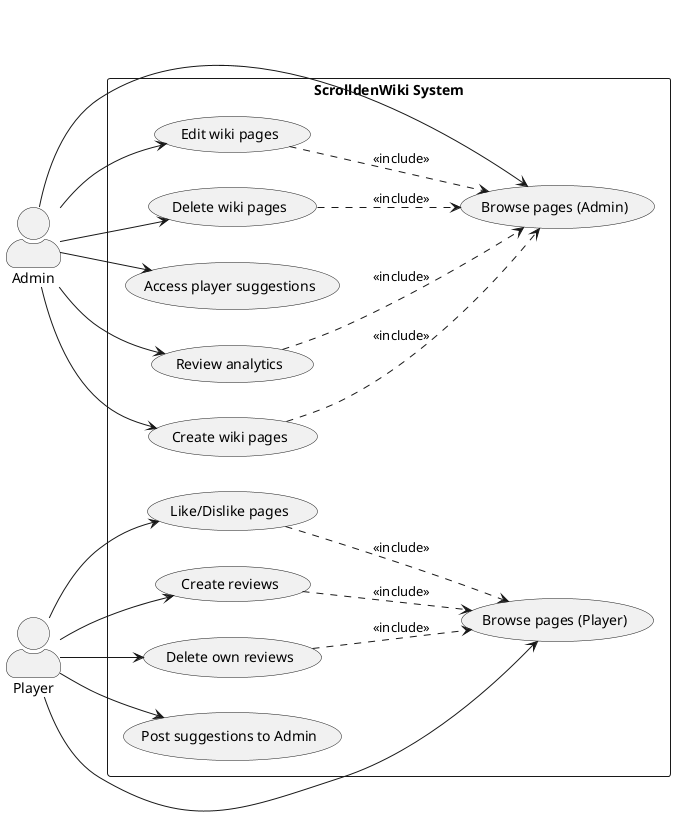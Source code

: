 @startuml
left to right direction
skinparam packageStyle rectangle
skinparam actorStyle awesome

actor Admin
actor Player

rectangle "ScrolldenWiki System" {

  ' === Player Use Cases ===
  usecase "Browse pages (Player)" as UCP1
  usecase "Like/Dislike pages" as UCP2
  usecase "Create reviews" as UCP3
  usecase "Delete own reviews" as UCP4
  usecase "Post suggestions to Admin" as UCP5

  ' === Admin Use Cases ===
  usecase "Browse pages (Admin)" as UCA1
  usecase "Create wiki pages" as UCA2
  usecase "Edit wiki pages" as UCA3
  usecase "Delete wiki pages" as UCA4
  usecase "Access player suggestions" as UCA5
  usecase "Review analytics" as UCA6

  ' === Actor Relationships ===
  Player --> UCP1
  Player --> UCP2
  Player --> UCP3
  Player --> UCP4
  Player --> UCP5

  Admin --> UCA1
  Admin --> UCA2
  Admin --> UCA3
  Admin --> UCA4
  Admin --> UCA5
  Admin --> UCA6

  ' === Includes (requires browsing first) ===
  UCP2 ..> UCP1 : <<include>>
  UCP3 ..> UCP1 : <<include>>
  UCP4 ..> UCP1 : <<include>>

  UCA2 ..> UCA1 : <<include>>
  UCA3 ..> UCA1 : <<include>>
  UCA4 ..> UCA1 : <<include>>
  UCA6 ..> UCA1 : <<include>>
}
@enduml